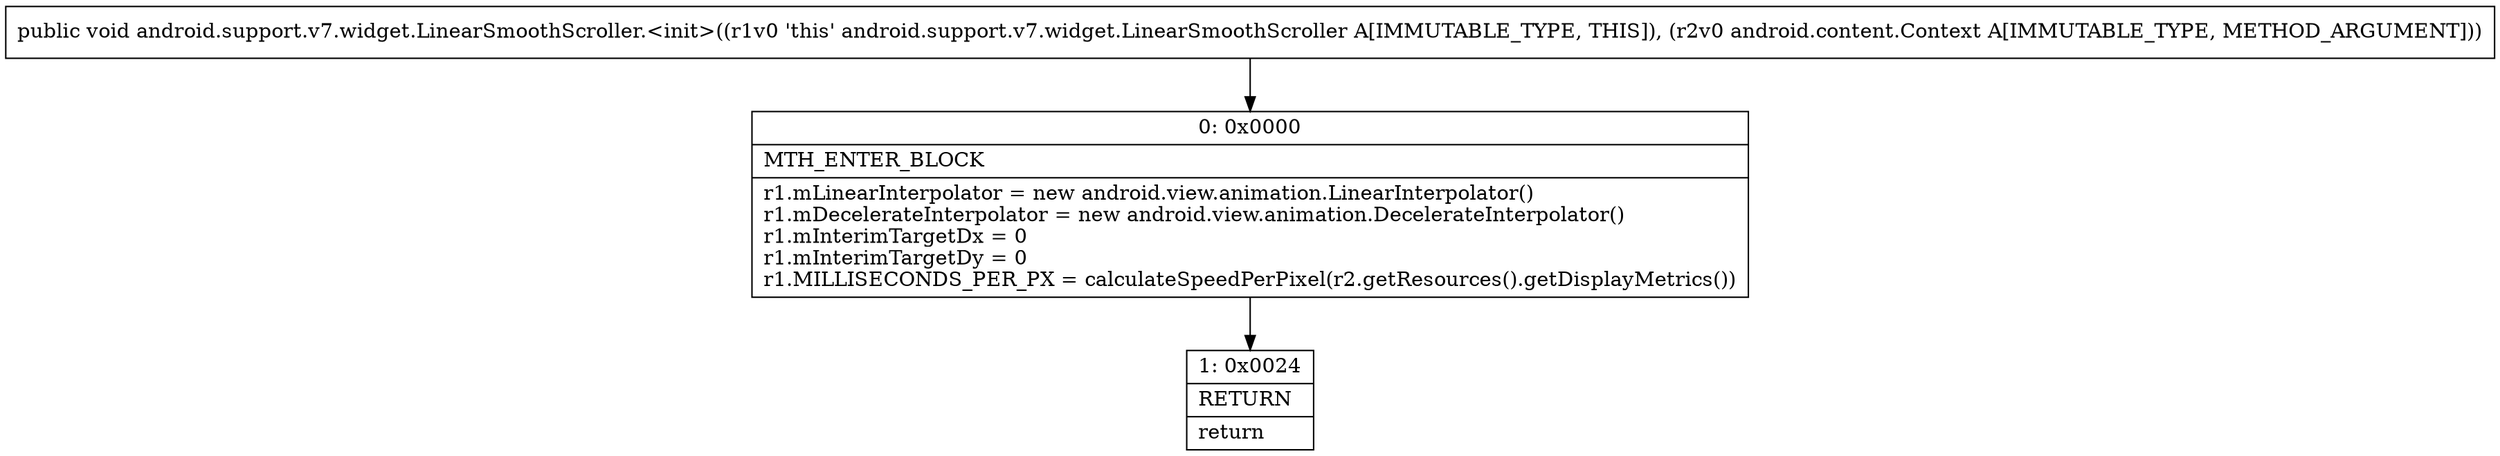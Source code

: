 digraph "CFG forandroid.support.v7.widget.LinearSmoothScroller.\<init\>(Landroid\/content\/Context;)V" {
Node_0 [shape=record,label="{0\:\ 0x0000|MTH_ENTER_BLOCK\l|r1.mLinearInterpolator = new android.view.animation.LinearInterpolator()\lr1.mDecelerateInterpolator = new android.view.animation.DecelerateInterpolator()\lr1.mInterimTargetDx = 0\lr1.mInterimTargetDy = 0\lr1.MILLISECONDS_PER_PX = calculateSpeedPerPixel(r2.getResources().getDisplayMetrics())\l}"];
Node_1 [shape=record,label="{1\:\ 0x0024|RETURN\l|return\l}"];
MethodNode[shape=record,label="{public void android.support.v7.widget.LinearSmoothScroller.\<init\>((r1v0 'this' android.support.v7.widget.LinearSmoothScroller A[IMMUTABLE_TYPE, THIS]), (r2v0 android.content.Context A[IMMUTABLE_TYPE, METHOD_ARGUMENT])) }"];
MethodNode -> Node_0;
Node_0 -> Node_1;
}


